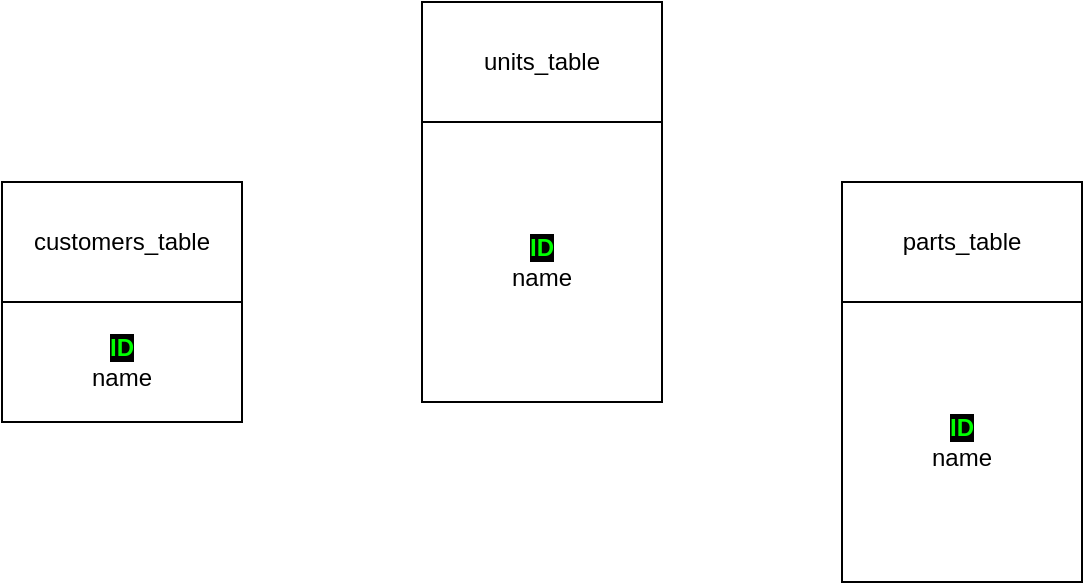 <mxfile version="17.4.4" type="device"><diagram id="C5RBs43oDa-KdzZeNtuy" name="Page-1"><mxGraphModel dx="1049" dy="1077" grid="1" gridSize="10" guides="1" tooltips="1" connect="1" arrows="1" fold="1" page="1" pageScale="1" pageWidth="827" pageHeight="1169" math="0" shadow="0"><root><mxCell id="WIyWlLk6GJQsqaUBKTNV-0"/><mxCell id="WIyWlLk6GJQsqaUBKTNV-1" parent="WIyWlLk6GJQsqaUBKTNV-0"/><mxCell id="50tb3raOlt61x26dF-8J-0" value="customers_table" style="rounded=0;whiteSpace=wrap;html=1;" vertex="1" parent="WIyWlLk6GJQsqaUBKTNV-1"><mxGeometry x="110" y="260" width="120" height="60" as="geometry"/></mxCell><mxCell id="50tb3raOlt61x26dF-8J-1" value="&lt;span style=&quot;background-color: rgb(0 , 0 , 0)&quot;&gt;&lt;font color=&quot;#00ff00&quot;&gt;&lt;b&gt;ID&lt;br&gt;&lt;/b&gt;&lt;/font&gt;&lt;/span&gt;name" style="rounded=0;whiteSpace=wrap;html=1;" vertex="1" parent="WIyWlLk6GJQsqaUBKTNV-1"><mxGeometry x="110" y="320" width="120" height="60" as="geometry"/></mxCell><mxCell id="50tb3raOlt61x26dF-8J-2" value="units_table" style="rounded=0;whiteSpace=wrap;html=1;" vertex="1" parent="WIyWlLk6GJQsqaUBKTNV-1"><mxGeometry x="320" y="170" width="120" height="60" as="geometry"/></mxCell><mxCell id="50tb3raOlt61x26dF-8J-3" value="parts_table" style="rounded=0;whiteSpace=wrap;html=1;" vertex="1" parent="WIyWlLk6GJQsqaUBKTNV-1"><mxGeometry x="530" y="260" width="120" height="60" as="geometry"/></mxCell><mxCell id="50tb3raOlt61x26dF-8J-4" value="&lt;span style=&quot;background-color: rgb(0 , 0 , 0)&quot;&gt;&lt;font color=&quot;#00ff00&quot;&gt;&lt;b&gt;ID&lt;br&gt;&lt;/b&gt;&lt;/font&gt;&lt;/span&gt;name" style="rounded=0;whiteSpace=wrap;html=1;" vertex="1" parent="WIyWlLk6GJQsqaUBKTNV-1"><mxGeometry x="320" y="230" width="120" height="140" as="geometry"/></mxCell><mxCell id="50tb3raOlt61x26dF-8J-5" value="&lt;span style=&quot;background-color: rgb(0 , 0 , 0)&quot;&gt;&lt;font color=&quot;#00ff00&quot;&gt;&lt;b&gt;ID&lt;br&gt;&lt;/b&gt;&lt;/font&gt;&lt;/span&gt;name" style="rounded=0;whiteSpace=wrap;html=1;" vertex="1" parent="WIyWlLk6GJQsqaUBKTNV-1"><mxGeometry x="530" y="320" width="120" height="140" as="geometry"/></mxCell></root></mxGraphModel></diagram></mxfile>